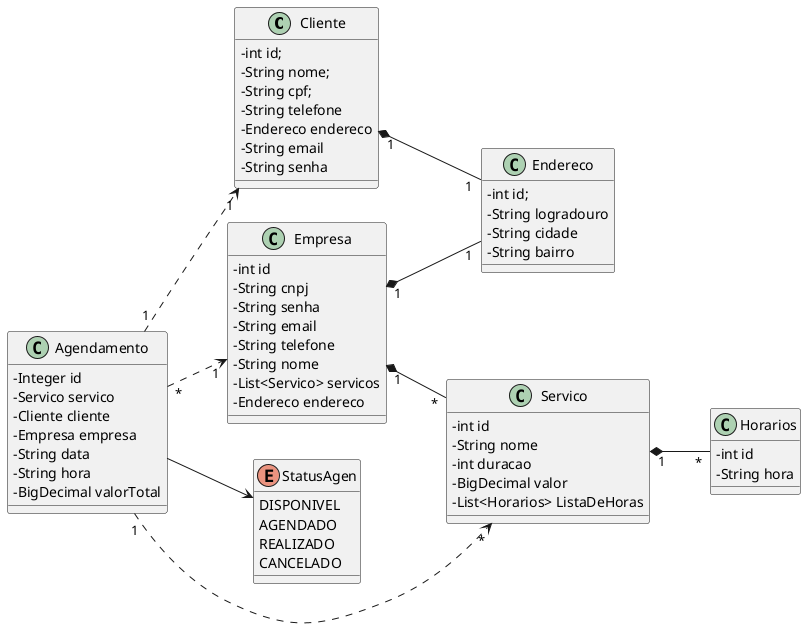 @startuml

left to right direction
skinparam classAttributeIconSize 0


class Cliente {
    -int id;
    -String nome;
    -String cpf;
    -String telefone
    -Endereco endereco
    -String email
    -String senha
}

class Endereco {
    -int id;
    -String logradouro
    -String cidade
    -String bairro
}

class Servico {
    -int id
    -String nome
    -int duracao
    -BigDecimal valor
    -List<Horarios> ListaDeHoras
}

enum StatusAgen{
    DISPONIVEL
    AGENDADO
    REALIZADO
    CANCELADO
}


class Agendamento {
    -Integer id
    -Servico servico
    -Cliente cliente
    -Empresa empresa
    -String data
    -String hora
    -BigDecimal valorTotal
}

class Empresa {
    -int id
    -String cnpj
    -String senha
    -String email
    -String telefone
    -String nome
    -List<Servico> servicos
    -Endereco endereco
}
class Horarios{
    -int id
    -String hora
}

Cliente "1" *-- "1" Endereco
Empresa "1" *-- "1" Endereco
Servico "1" *-- "*" Horarios
Empresa "1" *-- "*" Servico
Agendamento "*" ..> "1" Empresa
Agendamento "1" ..> "1" Cliente
Agendamento "1" ..> "*" Servico
Agendamento --> StatusAgen
@enduml
